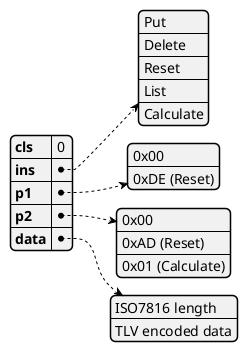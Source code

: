 @startyaml
cls: 0
ins:
    - Put
    - Delete
    - Reset
    - List
    - Calculate
p1:
    - 0x00
    - 0xDE (Reset)
p2:
    - 0x00
    - 0xAD (Reset)
    - 0x01 (Calculate)
data:
    - ISO7816 length
    - TLV encoded data
@endyaml
